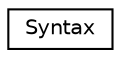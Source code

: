 digraph "Graphical Class Hierarchy"
{
 // LATEX_PDF_SIZE
  edge [fontname="Helvetica",fontsize="10",labelfontname="Helvetica",labelfontsize="10"];
  node [fontname="Helvetica",fontsize="10",shape=record];
  rankdir="LR";
  Node0 [label="Syntax",height=0.2,width=0.4,color="black", fillcolor="white", style="filled",URL="$classSyntax.html",tooltip=" "];
}
